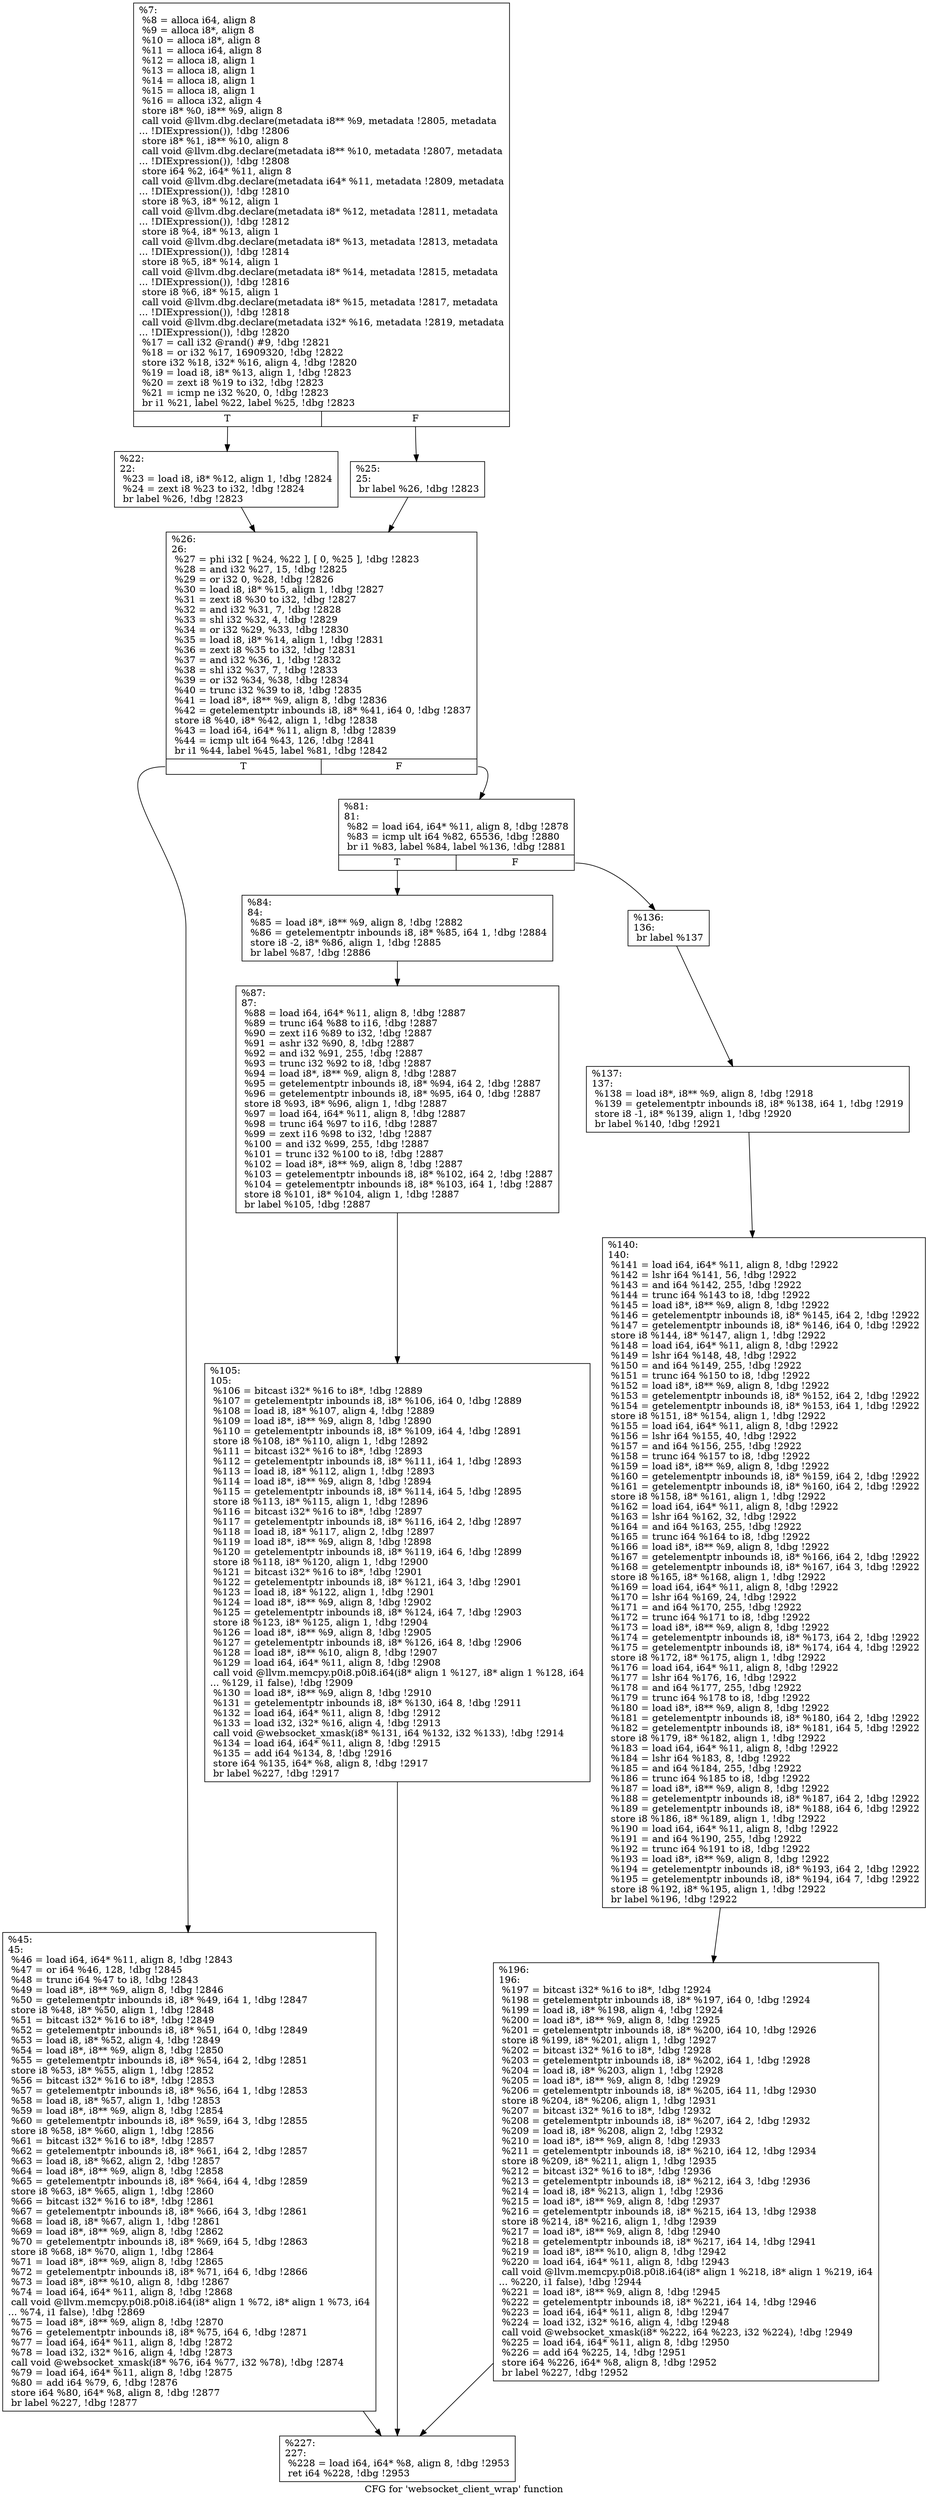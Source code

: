 digraph "CFG for 'websocket_client_wrap' function" {
	label="CFG for 'websocket_client_wrap' function";

	Node0x5568525cba10 [shape=record,label="{%7:\l  %8 = alloca i64, align 8\l  %9 = alloca i8*, align 8\l  %10 = alloca i8*, align 8\l  %11 = alloca i64, align 8\l  %12 = alloca i8, align 1\l  %13 = alloca i8, align 1\l  %14 = alloca i8, align 1\l  %15 = alloca i8, align 1\l  %16 = alloca i32, align 4\l  store i8* %0, i8** %9, align 8\l  call void @llvm.dbg.declare(metadata i8** %9, metadata !2805, metadata\l... !DIExpression()), !dbg !2806\l  store i8* %1, i8** %10, align 8\l  call void @llvm.dbg.declare(metadata i8** %10, metadata !2807, metadata\l... !DIExpression()), !dbg !2808\l  store i64 %2, i64* %11, align 8\l  call void @llvm.dbg.declare(metadata i64* %11, metadata !2809, metadata\l... !DIExpression()), !dbg !2810\l  store i8 %3, i8* %12, align 1\l  call void @llvm.dbg.declare(metadata i8* %12, metadata !2811, metadata\l... !DIExpression()), !dbg !2812\l  store i8 %4, i8* %13, align 1\l  call void @llvm.dbg.declare(metadata i8* %13, metadata !2813, metadata\l... !DIExpression()), !dbg !2814\l  store i8 %5, i8* %14, align 1\l  call void @llvm.dbg.declare(metadata i8* %14, metadata !2815, metadata\l... !DIExpression()), !dbg !2816\l  store i8 %6, i8* %15, align 1\l  call void @llvm.dbg.declare(metadata i8* %15, metadata !2817, metadata\l... !DIExpression()), !dbg !2818\l  call void @llvm.dbg.declare(metadata i32* %16, metadata !2819, metadata\l... !DIExpression()), !dbg !2820\l  %17 = call i32 @rand() #9, !dbg !2821\l  %18 = or i32 %17, 16909320, !dbg !2822\l  store i32 %18, i32* %16, align 4, !dbg !2820\l  %19 = load i8, i8* %13, align 1, !dbg !2823\l  %20 = zext i8 %19 to i32, !dbg !2823\l  %21 = icmp ne i32 %20, 0, !dbg !2823\l  br i1 %21, label %22, label %25, !dbg !2823\l|{<s0>T|<s1>F}}"];
	Node0x5568525cba10:s0 -> Node0x5568525cc620;
	Node0x5568525cba10:s1 -> Node0x5568525cc670;
	Node0x5568525cc620 [shape=record,label="{%22:\l22:                                               \l  %23 = load i8, i8* %12, align 1, !dbg !2824\l  %24 = zext i8 %23 to i32, !dbg !2824\l  br label %26, !dbg !2823\l}"];
	Node0x5568525cc620 -> Node0x5568525cc6c0;
	Node0x5568525cc670 [shape=record,label="{%25:\l25:                                               \l  br label %26, !dbg !2823\l}"];
	Node0x5568525cc670 -> Node0x5568525cc6c0;
	Node0x5568525cc6c0 [shape=record,label="{%26:\l26:                                               \l  %27 = phi i32 [ %24, %22 ], [ 0, %25 ], !dbg !2823\l  %28 = and i32 %27, 15, !dbg !2825\l  %29 = or i32 0, %28, !dbg !2826\l  %30 = load i8, i8* %15, align 1, !dbg !2827\l  %31 = zext i8 %30 to i32, !dbg !2827\l  %32 = and i32 %31, 7, !dbg !2828\l  %33 = shl i32 %32, 4, !dbg !2829\l  %34 = or i32 %29, %33, !dbg !2830\l  %35 = load i8, i8* %14, align 1, !dbg !2831\l  %36 = zext i8 %35 to i32, !dbg !2831\l  %37 = and i32 %36, 1, !dbg !2832\l  %38 = shl i32 %37, 7, !dbg !2833\l  %39 = or i32 %34, %38, !dbg !2834\l  %40 = trunc i32 %39 to i8, !dbg !2835\l  %41 = load i8*, i8** %9, align 8, !dbg !2836\l  %42 = getelementptr inbounds i8, i8* %41, i64 0, !dbg !2837\l  store i8 %40, i8* %42, align 1, !dbg !2838\l  %43 = load i64, i64* %11, align 8, !dbg !2839\l  %44 = icmp ult i64 %43, 126, !dbg !2841\l  br i1 %44, label %45, label %81, !dbg !2842\l|{<s0>T|<s1>F}}"];
	Node0x5568525cc6c0:s0 -> Node0x5568525cc710;
	Node0x5568525cc6c0:s1 -> Node0x5568525cc760;
	Node0x5568525cc710 [shape=record,label="{%45:\l45:                                               \l  %46 = load i64, i64* %11, align 8, !dbg !2843\l  %47 = or i64 %46, 128, !dbg !2845\l  %48 = trunc i64 %47 to i8, !dbg !2843\l  %49 = load i8*, i8** %9, align 8, !dbg !2846\l  %50 = getelementptr inbounds i8, i8* %49, i64 1, !dbg !2847\l  store i8 %48, i8* %50, align 1, !dbg !2848\l  %51 = bitcast i32* %16 to i8*, !dbg !2849\l  %52 = getelementptr inbounds i8, i8* %51, i64 0, !dbg !2849\l  %53 = load i8, i8* %52, align 4, !dbg !2849\l  %54 = load i8*, i8** %9, align 8, !dbg !2850\l  %55 = getelementptr inbounds i8, i8* %54, i64 2, !dbg !2851\l  store i8 %53, i8* %55, align 1, !dbg !2852\l  %56 = bitcast i32* %16 to i8*, !dbg !2853\l  %57 = getelementptr inbounds i8, i8* %56, i64 1, !dbg !2853\l  %58 = load i8, i8* %57, align 1, !dbg !2853\l  %59 = load i8*, i8** %9, align 8, !dbg !2854\l  %60 = getelementptr inbounds i8, i8* %59, i64 3, !dbg !2855\l  store i8 %58, i8* %60, align 1, !dbg !2856\l  %61 = bitcast i32* %16 to i8*, !dbg !2857\l  %62 = getelementptr inbounds i8, i8* %61, i64 2, !dbg !2857\l  %63 = load i8, i8* %62, align 2, !dbg !2857\l  %64 = load i8*, i8** %9, align 8, !dbg !2858\l  %65 = getelementptr inbounds i8, i8* %64, i64 4, !dbg !2859\l  store i8 %63, i8* %65, align 1, !dbg !2860\l  %66 = bitcast i32* %16 to i8*, !dbg !2861\l  %67 = getelementptr inbounds i8, i8* %66, i64 3, !dbg !2861\l  %68 = load i8, i8* %67, align 1, !dbg !2861\l  %69 = load i8*, i8** %9, align 8, !dbg !2862\l  %70 = getelementptr inbounds i8, i8* %69, i64 5, !dbg !2863\l  store i8 %68, i8* %70, align 1, !dbg !2864\l  %71 = load i8*, i8** %9, align 8, !dbg !2865\l  %72 = getelementptr inbounds i8, i8* %71, i64 6, !dbg !2866\l  %73 = load i8*, i8** %10, align 8, !dbg !2867\l  %74 = load i64, i64* %11, align 8, !dbg !2868\l  call void @llvm.memcpy.p0i8.p0i8.i64(i8* align 1 %72, i8* align 1 %73, i64\l... %74, i1 false), !dbg !2869\l  %75 = load i8*, i8** %9, align 8, !dbg !2870\l  %76 = getelementptr inbounds i8, i8* %75, i64 6, !dbg !2871\l  %77 = load i64, i64* %11, align 8, !dbg !2872\l  %78 = load i32, i32* %16, align 4, !dbg !2873\l  call void @websocket_xmask(i8* %76, i64 %77, i32 %78), !dbg !2874\l  %79 = load i64, i64* %11, align 8, !dbg !2875\l  %80 = add i64 %79, 6, !dbg !2876\l  store i64 %80, i64* %8, align 8, !dbg !2877\l  br label %227, !dbg !2877\l}"];
	Node0x5568525cc710 -> Node0x5568525cc9e0;
	Node0x5568525cc760 [shape=record,label="{%81:\l81:                                               \l  %82 = load i64, i64* %11, align 8, !dbg !2878\l  %83 = icmp ult i64 %82, 65536, !dbg !2880\l  br i1 %83, label %84, label %136, !dbg !2881\l|{<s0>T|<s1>F}}"];
	Node0x5568525cc760:s0 -> Node0x5568525cc7b0;
	Node0x5568525cc760:s1 -> Node0x5568525cc8a0;
	Node0x5568525cc7b0 [shape=record,label="{%84:\l84:                                               \l  %85 = load i8*, i8** %9, align 8, !dbg !2882\l  %86 = getelementptr inbounds i8, i8* %85, i64 1, !dbg !2884\l  store i8 -2, i8* %86, align 1, !dbg !2885\l  br label %87, !dbg !2886\l}"];
	Node0x5568525cc7b0 -> Node0x5568525cc800;
	Node0x5568525cc800 [shape=record,label="{%87:\l87:                                               \l  %88 = load i64, i64* %11, align 8, !dbg !2887\l  %89 = trunc i64 %88 to i16, !dbg !2887\l  %90 = zext i16 %89 to i32, !dbg !2887\l  %91 = ashr i32 %90, 8, !dbg !2887\l  %92 = and i32 %91, 255, !dbg !2887\l  %93 = trunc i32 %92 to i8, !dbg !2887\l  %94 = load i8*, i8** %9, align 8, !dbg !2887\l  %95 = getelementptr inbounds i8, i8* %94, i64 2, !dbg !2887\l  %96 = getelementptr inbounds i8, i8* %95, i64 0, !dbg !2887\l  store i8 %93, i8* %96, align 1, !dbg !2887\l  %97 = load i64, i64* %11, align 8, !dbg !2887\l  %98 = trunc i64 %97 to i16, !dbg !2887\l  %99 = zext i16 %98 to i32, !dbg !2887\l  %100 = and i32 %99, 255, !dbg !2887\l  %101 = trunc i32 %100 to i8, !dbg !2887\l  %102 = load i8*, i8** %9, align 8, !dbg !2887\l  %103 = getelementptr inbounds i8, i8* %102, i64 2, !dbg !2887\l  %104 = getelementptr inbounds i8, i8* %103, i64 1, !dbg !2887\l  store i8 %101, i8* %104, align 1, !dbg !2887\l  br label %105, !dbg !2887\l}"];
	Node0x5568525cc800 -> Node0x5568525cc850;
	Node0x5568525cc850 [shape=record,label="{%105:\l105:                                              \l  %106 = bitcast i32* %16 to i8*, !dbg !2889\l  %107 = getelementptr inbounds i8, i8* %106, i64 0, !dbg !2889\l  %108 = load i8, i8* %107, align 4, !dbg !2889\l  %109 = load i8*, i8** %9, align 8, !dbg !2890\l  %110 = getelementptr inbounds i8, i8* %109, i64 4, !dbg !2891\l  store i8 %108, i8* %110, align 1, !dbg !2892\l  %111 = bitcast i32* %16 to i8*, !dbg !2893\l  %112 = getelementptr inbounds i8, i8* %111, i64 1, !dbg !2893\l  %113 = load i8, i8* %112, align 1, !dbg !2893\l  %114 = load i8*, i8** %9, align 8, !dbg !2894\l  %115 = getelementptr inbounds i8, i8* %114, i64 5, !dbg !2895\l  store i8 %113, i8* %115, align 1, !dbg !2896\l  %116 = bitcast i32* %16 to i8*, !dbg !2897\l  %117 = getelementptr inbounds i8, i8* %116, i64 2, !dbg !2897\l  %118 = load i8, i8* %117, align 2, !dbg !2897\l  %119 = load i8*, i8** %9, align 8, !dbg !2898\l  %120 = getelementptr inbounds i8, i8* %119, i64 6, !dbg !2899\l  store i8 %118, i8* %120, align 1, !dbg !2900\l  %121 = bitcast i32* %16 to i8*, !dbg !2901\l  %122 = getelementptr inbounds i8, i8* %121, i64 3, !dbg !2901\l  %123 = load i8, i8* %122, align 1, !dbg !2901\l  %124 = load i8*, i8** %9, align 8, !dbg !2902\l  %125 = getelementptr inbounds i8, i8* %124, i64 7, !dbg !2903\l  store i8 %123, i8* %125, align 1, !dbg !2904\l  %126 = load i8*, i8** %9, align 8, !dbg !2905\l  %127 = getelementptr inbounds i8, i8* %126, i64 8, !dbg !2906\l  %128 = load i8*, i8** %10, align 8, !dbg !2907\l  %129 = load i64, i64* %11, align 8, !dbg !2908\l  call void @llvm.memcpy.p0i8.p0i8.i64(i8* align 1 %127, i8* align 1 %128, i64\l... %129, i1 false), !dbg !2909\l  %130 = load i8*, i8** %9, align 8, !dbg !2910\l  %131 = getelementptr inbounds i8, i8* %130, i64 8, !dbg !2911\l  %132 = load i64, i64* %11, align 8, !dbg !2912\l  %133 = load i32, i32* %16, align 4, !dbg !2913\l  call void @websocket_xmask(i8* %131, i64 %132, i32 %133), !dbg !2914\l  %134 = load i64, i64* %11, align 8, !dbg !2915\l  %135 = add i64 %134, 8, !dbg !2916\l  store i64 %135, i64* %8, align 8, !dbg !2917\l  br label %227, !dbg !2917\l}"];
	Node0x5568525cc850 -> Node0x5568525cc9e0;
	Node0x5568525cc8a0 [shape=record,label="{%136:\l136:                                              \l  br label %137\l}"];
	Node0x5568525cc8a0 -> Node0x5568525cc8f0;
	Node0x5568525cc8f0 [shape=record,label="{%137:\l137:                                              \l  %138 = load i8*, i8** %9, align 8, !dbg !2918\l  %139 = getelementptr inbounds i8, i8* %138, i64 1, !dbg !2919\l  store i8 -1, i8* %139, align 1, !dbg !2920\l  br label %140, !dbg !2921\l}"];
	Node0x5568525cc8f0 -> Node0x5568525cc940;
	Node0x5568525cc940 [shape=record,label="{%140:\l140:                                              \l  %141 = load i64, i64* %11, align 8, !dbg !2922\l  %142 = lshr i64 %141, 56, !dbg !2922\l  %143 = and i64 %142, 255, !dbg !2922\l  %144 = trunc i64 %143 to i8, !dbg !2922\l  %145 = load i8*, i8** %9, align 8, !dbg !2922\l  %146 = getelementptr inbounds i8, i8* %145, i64 2, !dbg !2922\l  %147 = getelementptr inbounds i8, i8* %146, i64 0, !dbg !2922\l  store i8 %144, i8* %147, align 1, !dbg !2922\l  %148 = load i64, i64* %11, align 8, !dbg !2922\l  %149 = lshr i64 %148, 48, !dbg !2922\l  %150 = and i64 %149, 255, !dbg !2922\l  %151 = trunc i64 %150 to i8, !dbg !2922\l  %152 = load i8*, i8** %9, align 8, !dbg !2922\l  %153 = getelementptr inbounds i8, i8* %152, i64 2, !dbg !2922\l  %154 = getelementptr inbounds i8, i8* %153, i64 1, !dbg !2922\l  store i8 %151, i8* %154, align 1, !dbg !2922\l  %155 = load i64, i64* %11, align 8, !dbg !2922\l  %156 = lshr i64 %155, 40, !dbg !2922\l  %157 = and i64 %156, 255, !dbg !2922\l  %158 = trunc i64 %157 to i8, !dbg !2922\l  %159 = load i8*, i8** %9, align 8, !dbg !2922\l  %160 = getelementptr inbounds i8, i8* %159, i64 2, !dbg !2922\l  %161 = getelementptr inbounds i8, i8* %160, i64 2, !dbg !2922\l  store i8 %158, i8* %161, align 1, !dbg !2922\l  %162 = load i64, i64* %11, align 8, !dbg !2922\l  %163 = lshr i64 %162, 32, !dbg !2922\l  %164 = and i64 %163, 255, !dbg !2922\l  %165 = trunc i64 %164 to i8, !dbg !2922\l  %166 = load i8*, i8** %9, align 8, !dbg !2922\l  %167 = getelementptr inbounds i8, i8* %166, i64 2, !dbg !2922\l  %168 = getelementptr inbounds i8, i8* %167, i64 3, !dbg !2922\l  store i8 %165, i8* %168, align 1, !dbg !2922\l  %169 = load i64, i64* %11, align 8, !dbg !2922\l  %170 = lshr i64 %169, 24, !dbg !2922\l  %171 = and i64 %170, 255, !dbg !2922\l  %172 = trunc i64 %171 to i8, !dbg !2922\l  %173 = load i8*, i8** %9, align 8, !dbg !2922\l  %174 = getelementptr inbounds i8, i8* %173, i64 2, !dbg !2922\l  %175 = getelementptr inbounds i8, i8* %174, i64 4, !dbg !2922\l  store i8 %172, i8* %175, align 1, !dbg !2922\l  %176 = load i64, i64* %11, align 8, !dbg !2922\l  %177 = lshr i64 %176, 16, !dbg !2922\l  %178 = and i64 %177, 255, !dbg !2922\l  %179 = trunc i64 %178 to i8, !dbg !2922\l  %180 = load i8*, i8** %9, align 8, !dbg !2922\l  %181 = getelementptr inbounds i8, i8* %180, i64 2, !dbg !2922\l  %182 = getelementptr inbounds i8, i8* %181, i64 5, !dbg !2922\l  store i8 %179, i8* %182, align 1, !dbg !2922\l  %183 = load i64, i64* %11, align 8, !dbg !2922\l  %184 = lshr i64 %183, 8, !dbg !2922\l  %185 = and i64 %184, 255, !dbg !2922\l  %186 = trunc i64 %185 to i8, !dbg !2922\l  %187 = load i8*, i8** %9, align 8, !dbg !2922\l  %188 = getelementptr inbounds i8, i8* %187, i64 2, !dbg !2922\l  %189 = getelementptr inbounds i8, i8* %188, i64 6, !dbg !2922\l  store i8 %186, i8* %189, align 1, !dbg !2922\l  %190 = load i64, i64* %11, align 8, !dbg !2922\l  %191 = and i64 %190, 255, !dbg !2922\l  %192 = trunc i64 %191 to i8, !dbg !2922\l  %193 = load i8*, i8** %9, align 8, !dbg !2922\l  %194 = getelementptr inbounds i8, i8* %193, i64 2, !dbg !2922\l  %195 = getelementptr inbounds i8, i8* %194, i64 7, !dbg !2922\l  store i8 %192, i8* %195, align 1, !dbg !2922\l  br label %196, !dbg !2922\l}"];
	Node0x5568525cc940 -> Node0x5568525cc990;
	Node0x5568525cc990 [shape=record,label="{%196:\l196:                                              \l  %197 = bitcast i32* %16 to i8*, !dbg !2924\l  %198 = getelementptr inbounds i8, i8* %197, i64 0, !dbg !2924\l  %199 = load i8, i8* %198, align 4, !dbg !2924\l  %200 = load i8*, i8** %9, align 8, !dbg !2925\l  %201 = getelementptr inbounds i8, i8* %200, i64 10, !dbg !2926\l  store i8 %199, i8* %201, align 1, !dbg !2927\l  %202 = bitcast i32* %16 to i8*, !dbg !2928\l  %203 = getelementptr inbounds i8, i8* %202, i64 1, !dbg !2928\l  %204 = load i8, i8* %203, align 1, !dbg !2928\l  %205 = load i8*, i8** %9, align 8, !dbg !2929\l  %206 = getelementptr inbounds i8, i8* %205, i64 11, !dbg !2930\l  store i8 %204, i8* %206, align 1, !dbg !2931\l  %207 = bitcast i32* %16 to i8*, !dbg !2932\l  %208 = getelementptr inbounds i8, i8* %207, i64 2, !dbg !2932\l  %209 = load i8, i8* %208, align 2, !dbg !2932\l  %210 = load i8*, i8** %9, align 8, !dbg !2933\l  %211 = getelementptr inbounds i8, i8* %210, i64 12, !dbg !2934\l  store i8 %209, i8* %211, align 1, !dbg !2935\l  %212 = bitcast i32* %16 to i8*, !dbg !2936\l  %213 = getelementptr inbounds i8, i8* %212, i64 3, !dbg !2936\l  %214 = load i8, i8* %213, align 1, !dbg !2936\l  %215 = load i8*, i8** %9, align 8, !dbg !2937\l  %216 = getelementptr inbounds i8, i8* %215, i64 13, !dbg !2938\l  store i8 %214, i8* %216, align 1, !dbg !2939\l  %217 = load i8*, i8** %9, align 8, !dbg !2940\l  %218 = getelementptr inbounds i8, i8* %217, i64 14, !dbg !2941\l  %219 = load i8*, i8** %10, align 8, !dbg !2942\l  %220 = load i64, i64* %11, align 8, !dbg !2943\l  call void @llvm.memcpy.p0i8.p0i8.i64(i8* align 1 %218, i8* align 1 %219, i64\l... %220, i1 false), !dbg !2944\l  %221 = load i8*, i8** %9, align 8, !dbg !2945\l  %222 = getelementptr inbounds i8, i8* %221, i64 14, !dbg !2946\l  %223 = load i64, i64* %11, align 8, !dbg !2947\l  %224 = load i32, i32* %16, align 4, !dbg !2948\l  call void @websocket_xmask(i8* %222, i64 %223, i32 %224), !dbg !2949\l  %225 = load i64, i64* %11, align 8, !dbg !2950\l  %226 = add i64 %225, 14, !dbg !2951\l  store i64 %226, i64* %8, align 8, !dbg !2952\l  br label %227, !dbg !2952\l}"];
	Node0x5568525cc990 -> Node0x5568525cc9e0;
	Node0x5568525cc9e0 [shape=record,label="{%227:\l227:                                              \l  %228 = load i64, i64* %8, align 8, !dbg !2953\l  ret i64 %228, !dbg !2953\l}"];
}
